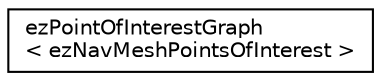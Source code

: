 digraph "Graphical Class Hierarchy"
{
 // LATEX_PDF_SIZE
  edge [fontname="Helvetica",fontsize="10",labelfontname="Helvetica",labelfontsize="10"];
  node [fontname="Helvetica",fontsize="10",shape=record];
  rankdir="LR";
  Node0 [label="ezPointOfInterestGraph\l\< ezNavMeshPointsOfInterest \>",height=0.2,width=0.4,color="black", fillcolor="white", style="filled",URL="$d7/dc1/classez_point_of_interest_graph.htm",tooltip=" "];
}
